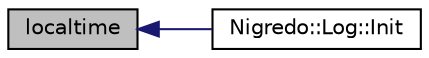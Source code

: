 digraph "localtime"
{
  edge [fontname="Helvetica",fontsize="10",labelfontname="Helvetica",labelfontsize="10"];
  node [fontname="Helvetica",fontsize="10",shape=record];
  rankdir="LR";
  Node1 [label="localtime",height=0.2,width=0.4,color="black", fillcolor="grey75", style="filled" fontcolor="black"];
  Node1 -> Node2 [dir="back",color="midnightblue",fontsize="10",style="solid",fontname="Helvetica"];
  Node2 [label="Nigredo::Log::Init",height=0.2,width=0.4,color="black", fillcolor="white", style="filled",URL="$class_nigredo_1_1_log.html#a637e7794bdc1b2527e05e68a8f1c3d40"];
}
